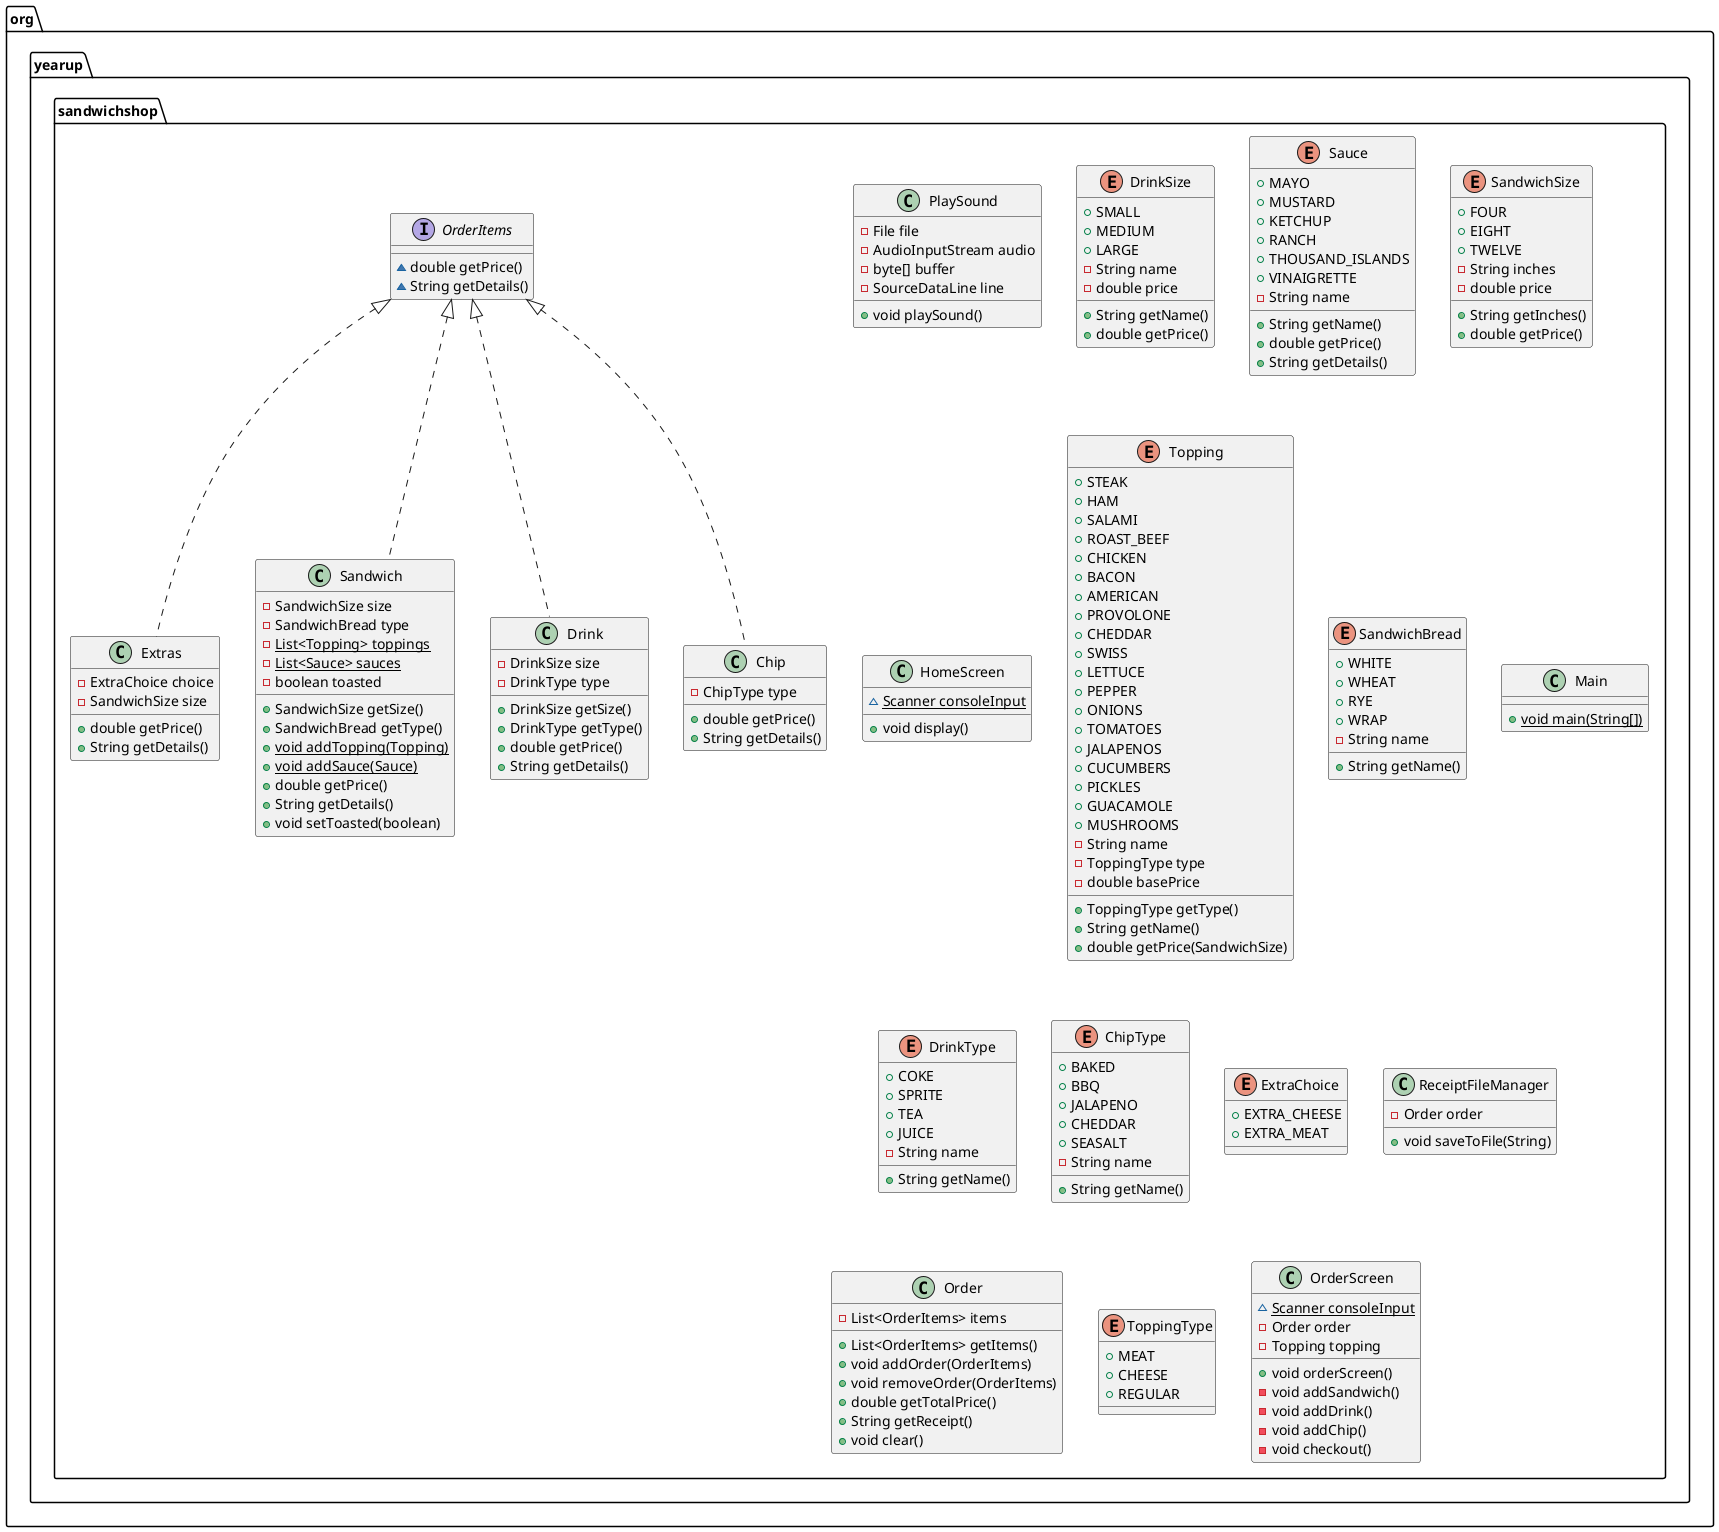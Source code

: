 @startuml
class org.yearup.sandwichshop.PlaySound {
- File file
- AudioInputStream audio
- byte[] buffer
- SourceDataLine line
+ void playSound()
}
enum org.yearup.sandwichshop.DrinkSize {
+  SMALL
+  MEDIUM
+  LARGE
- String name
- double price
+ String getName()
+ double getPrice()
}
enum org.yearup.sandwichshop.Sauce {
+  MAYO
+  MUSTARD
+  KETCHUP
+  RANCH
+  THOUSAND_ISLANDS
+  VINAIGRETTE
- String name
+ String getName()
+ double getPrice()
+ String getDetails()
}
enum org.yearup.sandwichshop.SandwichSize {
+  FOUR
+  EIGHT
+  TWELVE
- String inches
- double price
+ String getInches()
+ double getPrice()
}
class org.yearup.sandwichshop.HomeScreen {
~ {static} Scanner consoleInput
+ void display()
}
class org.yearup.sandwichshop.Extras {
- ExtraChoice choice
- SandwichSize size
+ double getPrice()
+ String getDetails()
}
enum org.yearup.sandwichshop.Topping {
+  STEAK
+  HAM
+  SALAMI
+  ROAST_BEEF
+  CHICKEN
+  BACON
+  AMERICAN
+  PROVOLONE
+  CHEDDAR
+  SWISS
+  LETTUCE
+  PEPPER
+  ONIONS
+  TOMATOES
+  JALAPENOS
+  CUCUMBERS
+  PICKLES
+  GUACAMOLE
+  MUSHROOMS
- String name
- ToppingType type
- double basePrice
+ ToppingType getType()
+ String getName()
+ double getPrice(SandwichSize)
}
enum org.yearup.sandwichshop.SandwichBread {
+  WHITE
+  WHEAT
+  RYE
+  WRAP
- String name
+ String getName()
}
class org.yearup.sandwichshop.Main {
+ {static} void main(String[])
}
enum org.yearup.sandwichshop.DrinkType {
+  COKE
+  SPRITE
+  TEA
+  JUICE
- String name
+ String getName()
}
enum org.yearup.sandwichshop.ChipType {
+  BAKED
+  BBQ
+  JALAPENO
+  CHEDDAR
+  SEASALT
- String name
+ String getName()
}
class org.yearup.sandwichshop.Sandwich {
- SandwichSize size
- SandwichBread type
- {static} List<Topping> toppings
- {static} List<Sauce> sauces
- boolean toasted
+ SandwichSize getSize()
+ SandwichBread getType()
+ {static} void addTopping(Topping)
+ {static} void addSauce(Sauce)
+ double getPrice()
+ String getDetails()
+ void setToasted(boolean)
}
class org.yearup.sandwichshop.Drink {
- DrinkSize size
- DrinkType type
+ DrinkSize getSize()
+ DrinkType getType()
+ double getPrice()
+ String getDetails()
}
enum org.yearup.sandwichshop.ExtraChoice {
+  EXTRA_CHEESE
+  EXTRA_MEAT
}
class org.yearup.sandwichshop.ReceiptFileManager {
- Order order
+ void saveToFile(String)
}
interface org.yearup.sandwichshop.OrderItems {
~ double getPrice()
~ String getDetails()
}
class org.yearup.sandwichshop.Order {
- List<OrderItems> items
+ List<OrderItems> getItems()
+ void addOrder(OrderItems)
+ void removeOrder(OrderItems)
+ double getTotalPrice()
+ String getReceipt()
+ void clear()
}
enum org.yearup.sandwichshop.ToppingType {
+  MEAT
+  CHEESE
+  REGULAR
}
class org.yearup.sandwichshop.Chip {
- ChipType type
+ double getPrice()
+ String getDetails()
}
class org.yearup.sandwichshop.OrderScreen {
~ {static} Scanner consoleInput
- Order order
- Topping topping
+ void orderScreen()
- void addSandwich()
- void addDrink()
- void addChip()
- void checkout()
}


org.yearup.sandwichshop.OrderItems <|.. org.yearup.sandwichshop.Extras
org.yearup.sandwichshop.OrderItems <|.. org.yearup.sandwichshop.Sandwich
org.yearup.sandwichshop.OrderItems <|.. org.yearup.sandwichshop.Drink
org.yearup.sandwichshop.OrderItems <|.. org.yearup.sandwichshop.Chip
@enduml